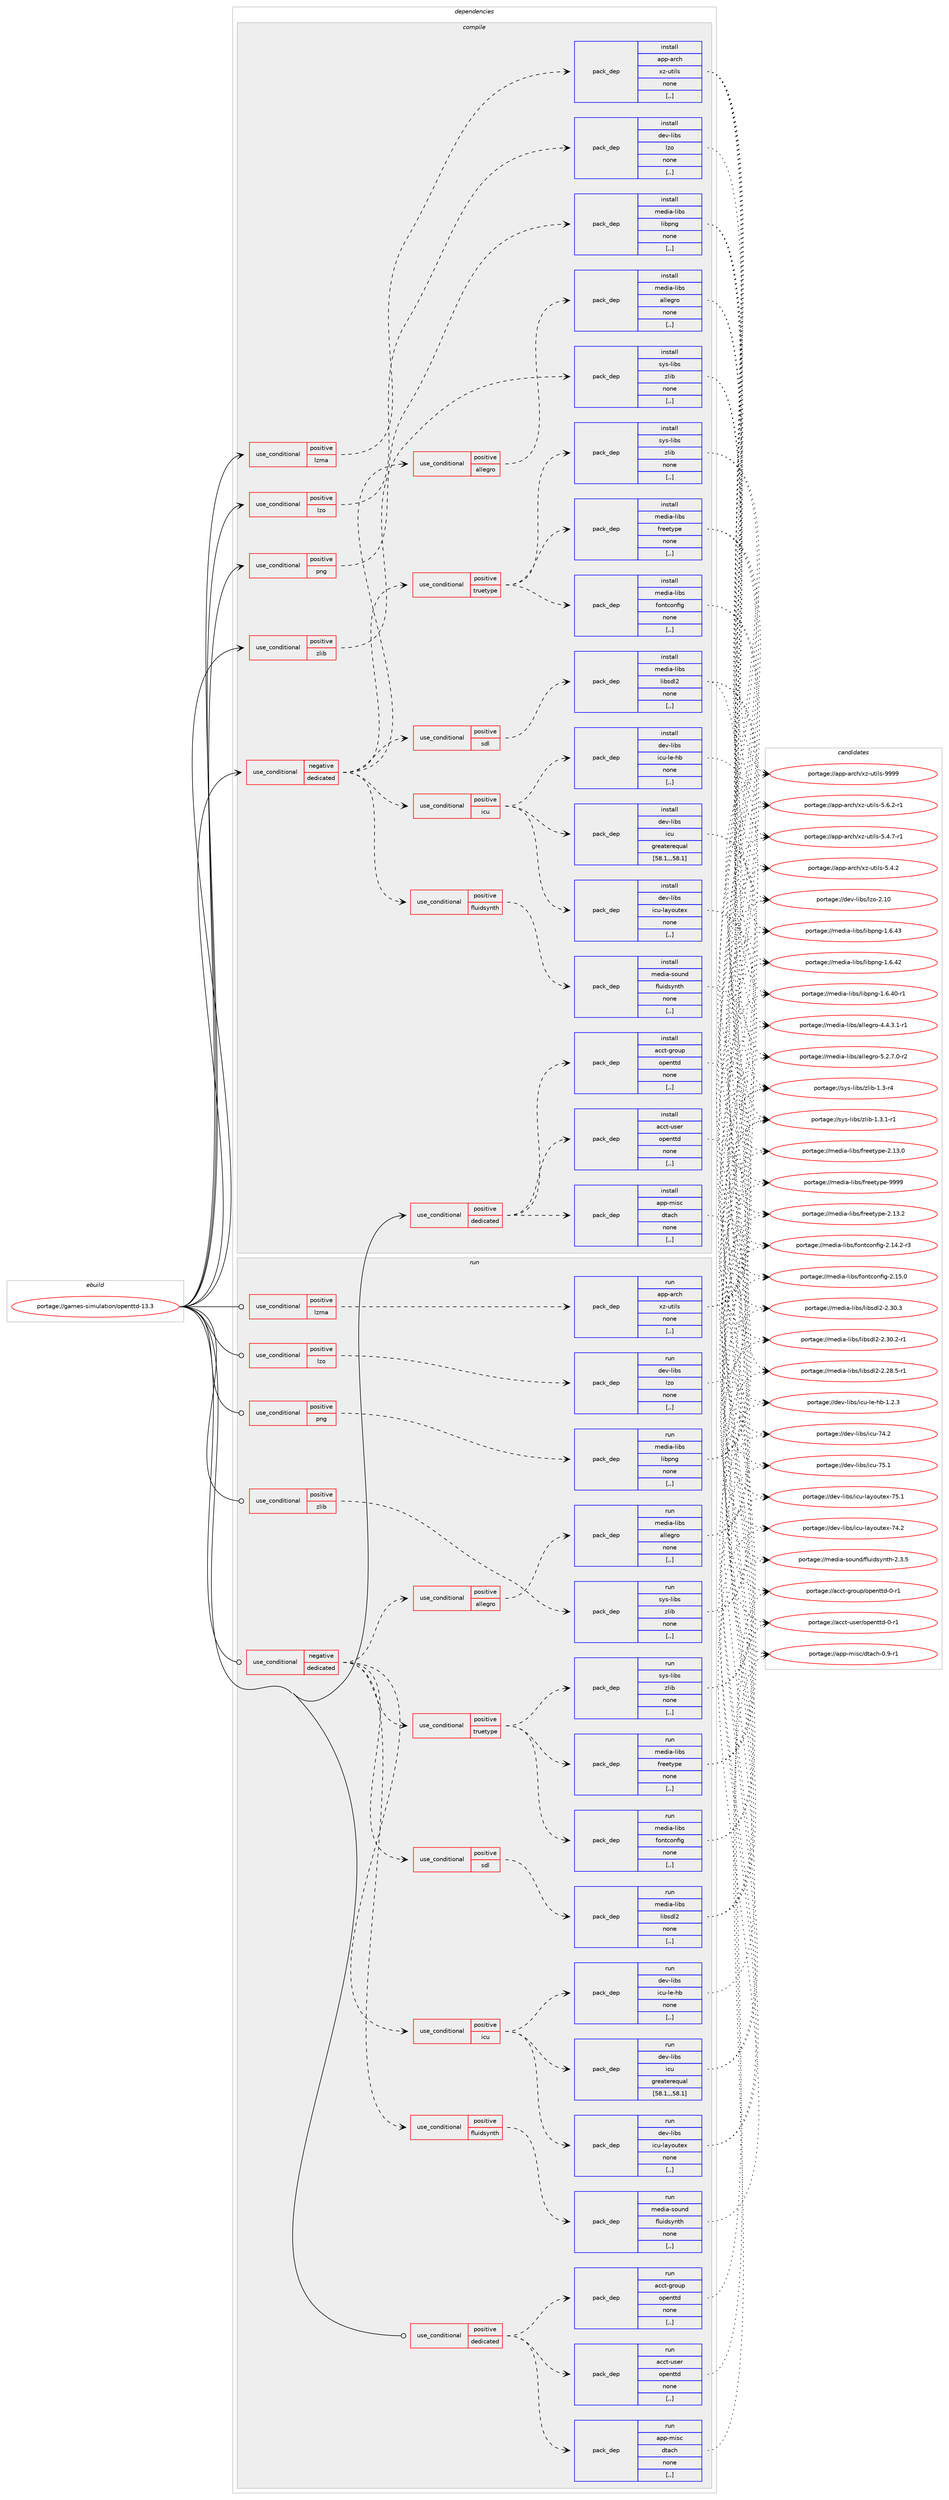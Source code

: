 digraph prolog {

# *************
# Graph options
# *************

newrank=true;
concentrate=true;
compound=true;
graph [rankdir=LR,fontname=Helvetica,fontsize=10,ranksep=1.5];#, ranksep=2.5, nodesep=0.2];
edge  [arrowhead=vee];
node  [fontname=Helvetica,fontsize=10];

# **********
# The ebuild
# **********

subgraph cluster_leftcol {
color=gray;
rank=same;
label=<<i>ebuild</i>>;
id [label="portage://games-simulation/openttd-13.3", color=red, width=4, href="../games-simulation/openttd-13.3.svg"];
}

# ****************
# The dependencies
# ****************

subgraph cluster_midcol {
color=gray;
label=<<i>dependencies</i>>;
subgraph cluster_compile {
fillcolor="#eeeeee";
style=filled;
label=<<i>compile</i>>;
subgraph cond64321 {
dependency232733 [label=<<TABLE BORDER="0" CELLBORDER="1" CELLSPACING="0" CELLPADDING="4"><TR><TD ROWSPAN="3" CELLPADDING="10">use_conditional</TD></TR><TR><TD>negative</TD></TR><TR><TD>dedicated</TD></TR></TABLE>>, shape=none, color=red];
subgraph cond64322 {
dependency232734 [label=<<TABLE BORDER="0" CELLBORDER="1" CELLSPACING="0" CELLPADDING="4"><TR><TD ROWSPAN="3" CELLPADDING="10">use_conditional</TD></TR><TR><TD>positive</TD></TR><TR><TD>allegro</TD></TR></TABLE>>, shape=none, color=red];
subgraph pack166884 {
dependency232735 [label=<<TABLE BORDER="0" CELLBORDER="1" CELLSPACING="0" CELLPADDING="4" WIDTH="220"><TR><TD ROWSPAN="6" CELLPADDING="30">pack_dep</TD></TR><TR><TD WIDTH="110">install</TD></TR><TR><TD>media-libs</TD></TR><TR><TD>allegro</TD></TR><TR><TD>none</TD></TR><TR><TD>[,,]</TD></TR></TABLE>>, shape=none, color=blue];
}
dependency232734:e -> dependency232735:w [weight=20,style="dashed",arrowhead="vee"];
}
dependency232733:e -> dependency232734:w [weight=20,style="dashed",arrowhead="vee"];
subgraph cond64323 {
dependency232736 [label=<<TABLE BORDER="0" CELLBORDER="1" CELLSPACING="0" CELLPADDING="4"><TR><TD ROWSPAN="3" CELLPADDING="10">use_conditional</TD></TR><TR><TD>positive</TD></TR><TR><TD>fluidsynth</TD></TR></TABLE>>, shape=none, color=red];
subgraph pack166885 {
dependency232737 [label=<<TABLE BORDER="0" CELLBORDER="1" CELLSPACING="0" CELLPADDING="4" WIDTH="220"><TR><TD ROWSPAN="6" CELLPADDING="30">pack_dep</TD></TR><TR><TD WIDTH="110">install</TD></TR><TR><TD>media-sound</TD></TR><TR><TD>fluidsynth</TD></TR><TR><TD>none</TD></TR><TR><TD>[,,]</TD></TR></TABLE>>, shape=none, color=blue];
}
dependency232736:e -> dependency232737:w [weight=20,style="dashed",arrowhead="vee"];
}
dependency232733:e -> dependency232736:w [weight=20,style="dashed",arrowhead="vee"];
subgraph cond64324 {
dependency232738 [label=<<TABLE BORDER="0" CELLBORDER="1" CELLSPACING="0" CELLPADDING="4"><TR><TD ROWSPAN="3" CELLPADDING="10">use_conditional</TD></TR><TR><TD>positive</TD></TR><TR><TD>icu</TD></TR></TABLE>>, shape=none, color=red];
subgraph pack166886 {
dependency232739 [label=<<TABLE BORDER="0" CELLBORDER="1" CELLSPACING="0" CELLPADDING="4" WIDTH="220"><TR><TD ROWSPAN="6" CELLPADDING="30">pack_dep</TD></TR><TR><TD WIDTH="110">install</TD></TR><TR><TD>dev-libs</TD></TR><TR><TD>icu-layoutex</TD></TR><TR><TD>none</TD></TR><TR><TD>[,,]</TD></TR></TABLE>>, shape=none, color=blue];
}
dependency232738:e -> dependency232739:w [weight=20,style="dashed",arrowhead="vee"];
subgraph pack166887 {
dependency232740 [label=<<TABLE BORDER="0" CELLBORDER="1" CELLSPACING="0" CELLPADDING="4" WIDTH="220"><TR><TD ROWSPAN="6" CELLPADDING="30">pack_dep</TD></TR><TR><TD WIDTH="110">install</TD></TR><TR><TD>dev-libs</TD></TR><TR><TD>icu-le-hb</TD></TR><TR><TD>none</TD></TR><TR><TD>[,,]</TD></TR></TABLE>>, shape=none, color=blue];
}
dependency232738:e -> dependency232740:w [weight=20,style="dashed",arrowhead="vee"];
subgraph pack166888 {
dependency232741 [label=<<TABLE BORDER="0" CELLBORDER="1" CELLSPACING="0" CELLPADDING="4" WIDTH="220"><TR><TD ROWSPAN="6" CELLPADDING="30">pack_dep</TD></TR><TR><TD WIDTH="110">install</TD></TR><TR><TD>dev-libs</TD></TR><TR><TD>icu</TD></TR><TR><TD>greaterequal</TD></TR><TR><TD>[58.1,,,58.1]</TD></TR></TABLE>>, shape=none, color=blue];
}
dependency232738:e -> dependency232741:w [weight=20,style="dashed",arrowhead="vee"];
}
dependency232733:e -> dependency232738:w [weight=20,style="dashed",arrowhead="vee"];
subgraph cond64325 {
dependency232742 [label=<<TABLE BORDER="0" CELLBORDER="1" CELLSPACING="0" CELLPADDING="4"><TR><TD ROWSPAN="3" CELLPADDING="10">use_conditional</TD></TR><TR><TD>positive</TD></TR><TR><TD>sdl</TD></TR></TABLE>>, shape=none, color=red];
subgraph pack166889 {
dependency232743 [label=<<TABLE BORDER="0" CELLBORDER="1" CELLSPACING="0" CELLPADDING="4" WIDTH="220"><TR><TD ROWSPAN="6" CELLPADDING="30">pack_dep</TD></TR><TR><TD WIDTH="110">install</TD></TR><TR><TD>media-libs</TD></TR><TR><TD>libsdl2</TD></TR><TR><TD>none</TD></TR><TR><TD>[,,]</TD></TR></TABLE>>, shape=none, color=blue];
}
dependency232742:e -> dependency232743:w [weight=20,style="dashed",arrowhead="vee"];
}
dependency232733:e -> dependency232742:w [weight=20,style="dashed",arrowhead="vee"];
subgraph cond64326 {
dependency232744 [label=<<TABLE BORDER="0" CELLBORDER="1" CELLSPACING="0" CELLPADDING="4"><TR><TD ROWSPAN="3" CELLPADDING="10">use_conditional</TD></TR><TR><TD>positive</TD></TR><TR><TD>truetype</TD></TR></TABLE>>, shape=none, color=red];
subgraph pack166890 {
dependency232745 [label=<<TABLE BORDER="0" CELLBORDER="1" CELLSPACING="0" CELLPADDING="4" WIDTH="220"><TR><TD ROWSPAN="6" CELLPADDING="30">pack_dep</TD></TR><TR><TD WIDTH="110">install</TD></TR><TR><TD>media-libs</TD></TR><TR><TD>fontconfig</TD></TR><TR><TD>none</TD></TR><TR><TD>[,,]</TD></TR></TABLE>>, shape=none, color=blue];
}
dependency232744:e -> dependency232745:w [weight=20,style="dashed",arrowhead="vee"];
subgraph pack166891 {
dependency232746 [label=<<TABLE BORDER="0" CELLBORDER="1" CELLSPACING="0" CELLPADDING="4" WIDTH="220"><TR><TD ROWSPAN="6" CELLPADDING="30">pack_dep</TD></TR><TR><TD WIDTH="110">install</TD></TR><TR><TD>media-libs</TD></TR><TR><TD>freetype</TD></TR><TR><TD>none</TD></TR><TR><TD>[,,]</TD></TR></TABLE>>, shape=none, color=blue];
}
dependency232744:e -> dependency232746:w [weight=20,style="dashed",arrowhead="vee"];
subgraph pack166892 {
dependency232747 [label=<<TABLE BORDER="0" CELLBORDER="1" CELLSPACING="0" CELLPADDING="4" WIDTH="220"><TR><TD ROWSPAN="6" CELLPADDING="30">pack_dep</TD></TR><TR><TD WIDTH="110">install</TD></TR><TR><TD>sys-libs</TD></TR><TR><TD>zlib</TD></TR><TR><TD>none</TD></TR><TR><TD>[,,]</TD></TR></TABLE>>, shape=none, color=blue];
}
dependency232744:e -> dependency232747:w [weight=20,style="dashed",arrowhead="vee"];
}
dependency232733:e -> dependency232744:w [weight=20,style="dashed",arrowhead="vee"];
}
id:e -> dependency232733:w [weight=20,style="solid",arrowhead="vee"];
subgraph cond64327 {
dependency232748 [label=<<TABLE BORDER="0" CELLBORDER="1" CELLSPACING="0" CELLPADDING="4"><TR><TD ROWSPAN="3" CELLPADDING="10">use_conditional</TD></TR><TR><TD>positive</TD></TR><TR><TD>dedicated</TD></TR></TABLE>>, shape=none, color=red];
subgraph pack166893 {
dependency232749 [label=<<TABLE BORDER="0" CELLBORDER="1" CELLSPACING="0" CELLPADDING="4" WIDTH="220"><TR><TD ROWSPAN="6" CELLPADDING="30">pack_dep</TD></TR><TR><TD WIDTH="110">install</TD></TR><TR><TD>acct-group</TD></TR><TR><TD>openttd</TD></TR><TR><TD>none</TD></TR><TR><TD>[,,]</TD></TR></TABLE>>, shape=none, color=blue];
}
dependency232748:e -> dependency232749:w [weight=20,style="dashed",arrowhead="vee"];
subgraph pack166894 {
dependency232750 [label=<<TABLE BORDER="0" CELLBORDER="1" CELLSPACING="0" CELLPADDING="4" WIDTH="220"><TR><TD ROWSPAN="6" CELLPADDING="30">pack_dep</TD></TR><TR><TD WIDTH="110">install</TD></TR><TR><TD>acct-user</TD></TR><TR><TD>openttd</TD></TR><TR><TD>none</TD></TR><TR><TD>[,,]</TD></TR></TABLE>>, shape=none, color=blue];
}
dependency232748:e -> dependency232750:w [weight=20,style="dashed",arrowhead="vee"];
subgraph pack166895 {
dependency232751 [label=<<TABLE BORDER="0" CELLBORDER="1" CELLSPACING="0" CELLPADDING="4" WIDTH="220"><TR><TD ROWSPAN="6" CELLPADDING="30">pack_dep</TD></TR><TR><TD WIDTH="110">install</TD></TR><TR><TD>app-misc</TD></TR><TR><TD>dtach</TD></TR><TR><TD>none</TD></TR><TR><TD>[,,]</TD></TR></TABLE>>, shape=none, color=blue];
}
dependency232748:e -> dependency232751:w [weight=20,style="dashed",arrowhead="vee"];
}
id:e -> dependency232748:w [weight=20,style="solid",arrowhead="vee"];
subgraph cond64328 {
dependency232752 [label=<<TABLE BORDER="0" CELLBORDER="1" CELLSPACING="0" CELLPADDING="4"><TR><TD ROWSPAN="3" CELLPADDING="10">use_conditional</TD></TR><TR><TD>positive</TD></TR><TR><TD>lzma</TD></TR></TABLE>>, shape=none, color=red];
subgraph pack166896 {
dependency232753 [label=<<TABLE BORDER="0" CELLBORDER="1" CELLSPACING="0" CELLPADDING="4" WIDTH="220"><TR><TD ROWSPAN="6" CELLPADDING="30">pack_dep</TD></TR><TR><TD WIDTH="110">install</TD></TR><TR><TD>app-arch</TD></TR><TR><TD>xz-utils</TD></TR><TR><TD>none</TD></TR><TR><TD>[,,]</TD></TR></TABLE>>, shape=none, color=blue];
}
dependency232752:e -> dependency232753:w [weight=20,style="dashed",arrowhead="vee"];
}
id:e -> dependency232752:w [weight=20,style="solid",arrowhead="vee"];
subgraph cond64329 {
dependency232754 [label=<<TABLE BORDER="0" CELLBORDER="1" CELLSPACING="0" CELLPADDING="4"><TR><TD ROWSPAN="3" CELLPADDING="10">use_conditional</TD></TR><TR><TD>positive</TD></TR><TR><TD>lzo</TD></TR></TABLE>>, shape=none, color=red];
subgraph pack166897 {
dependency232755 [label=<<TABLE BORDER="0" CELLBORDER="1" CELLSPACING="0" CELLPADDING="4" WIDTH="220"><TR><TD ROWSPAN="6" CELLPADDING="30">pack_dep</TD></TR><TR><TD WIDTH="110">install</TD></TR><TR><TD>dev-libs</TD></TR><TR><TD>lzo</TD></TR><TR><TD>none</TD></TR><TR><TD>[,,]</TD></TR></TABLE>>, shape=none, color=blue];
}
dependency232754:e -> dependency232755:w [weight=20,style="dashed",arrowhead="vee"];
}
id:e -> dependency232754:w [weight=20,style="solid",arrowhead="vee"];
subgraph cond64330 {
dependency232756 [label=<<TABLE BORDER="0" CELLBORDER="1" CELLSPACING="0" CELLPADDING="4"><TR><TD ROWSPAN="3" CELLPADDING="10">use_conditional</TD></TR><TR><TD>positive</TD></TR><TR><TD>png</TD></TR></TABLE>>, shape=none, color=red];
subgraph pack166898 {
dependency232757 [label=<<TABLE BORDER="0" CELLBORDER="1" CELLSPACING="0" CELLPADDING="4" WIDTH="220"><TR><TD ROWSPAN="6" CELLPADDING="30">pack_dep</TD></TR><TR><TD WIDTH="110">install</TD></TR><TR><TD>media-libs</TD></TR><TR><TD>libpng</TD></TR><TR><TD>none</TD></TR><TR><TD>[,,]</TD></TR></TABLE>>, shape=none, color=blue];
}
dependency232756:e -> dependency232757:w [weight=20,style="dashed",arrowhead="vee"];
}
id:e -> dependency232756:w [weight=20,style="solid",arrowhead="vee"];
subgraph cond64331 {
dependency232758 [label=<<TABLE BORDER="0" CELLBORDER="1" CELLSPACING="0" CELLPADDING="4"><TR><TD ROWSPAN="3" CELLPADDING="10">use_conditional</TD></TR><TR><TD>positive</TD></TR><TR><TD>zlib</TD></TR></TABLE>>, shape=none, color=red];
subgraph pack166899 {
dependency232759 [label=<<TABLE BORDER="0" CELLBORDER="1" CELLSPACING="0" CELLPADDING="4" WIDTH="220"><TR><TD ROWSPAN="6" CELLPADDING="30">pack_dep</TD></TR><TR><TD WIDTH="110">install</TD></TR><TR><TD>sys-libs</TD></TR><TR><TD>zlib</TD></TR><TR><TD>none</TD></TR><TR><TD>[,,]</TD></TR></TABLE>>, shape=none, color=blue];
}
dependency232758:e -> dependency232759:w [weight=20,style="dashed",arrowhead="vee"];
}
id:e -> dependency232758:w [weight=20,style="solid",arrowhead="vee"];
}
subgraph cluster_compileandrun {
fillcolor="#eeeeee";
style=filled;
label=<<i>compile and run</i>>;
}
subgraph cluster_run {
fillcolor="#eeeeee";
style=filled;
label=<<i>run</i>>;
subgraph cond64332 {
dependency232760 [label=<<TABLE BORDER="0" CELLBORDER="1" CELLSPACING="0" CELLPADDING="4"><TR><TD ROWSPAN="3" CELLPADDING="10">use_conditional</TD></TR><TR><TD>negative</TD></TR><TR><TD>dedicated</TD></TR></TABLE>>, shape=none, color=red];
subgraph cond64333 {
dependency232761 [label=<<TABLE BORDER="0" CELLBORDER="1" CELLSPACING="0" CELLPADDING="4"><TR><TD ROWSPAN="3" CELLPADDING="10">use_conditional</TD></TR><TR><TD>positive</TD></TR><TR><TD>allegro</TD></TR></TABLE>>, shape=none, color=red];
subgraph pack166900 {
dependency232762 [label=<<TABLE BORDER="0" CELLBORDER="1" CELLSPACING="0" CELLPADDING="4" WIDTH="220"><TR><TD ROWSPAN="6" CELLPADDING="30">pack_dep</TD></TR><TR><TD WIDTH="110">run</TD></TR><TR><TD>media-libs</TD></TR><TR><TD>allegro</TD></TR><TR><TD>none</TD></TR><TR><TD>[,,]</TD></TR></TABLE>>, shape=none, color=blue];
}
dependency232761:e -> dependency232762:w [weight=20,style="dashed",arrowhead="vee"];
}
dependency232760:e -> dependency232761:w [weight=20,style="dashed",arrowhead="vee"];
subgraph cond64334 {
dependency232763 [label=<<TABLE BORDER="0" CELLBORDER="1" CELLSPACING="0" CELLPADDING="4"><TR><TD ROWSPAN="3" CELLPADDING="10">use_conditional</TD></TR><TR><TD>positive</TD></TR><TR><TD>fluidsynth</TD></TR></TABLE>>, shape=none, color=red];
subgraph pack166901 {
dependency232764 [label=<<TABLE BORDER="0" CELLBORDER="1" CELLSPACING="0" CELLPADDING="4" WIDTH="220"><TR><TD ROWSPAN="6" CELLPADDING="30">pack_dep</TD></TR><TR><TD WIDTH="110">run</TD></TR><TR><TD>media-sound</TD></TR><TR><TD>fluidsynth</TD></TR><TR><TD>none</TD></TR><TR><TD>[,,]</TD></TR></TABLE>>, shape=none, color=blue];
}
dependency232763:e -> dependency232764:w [weight=20,style="dashed",arrowhead="vee"];
}
dependency232760:e -> dependency232763:w [weight=20,style="dashed",arrowhead="vee"];
subgraph cond64335 {
dependency232765 [label=<<TABLE BORDER="0" CELLBORDER="1" CELLSPACING="0" CELLPADDING="4"><TR><TD ROWSPAN="3" CELLPADDING="10">use_conditional</TD></TR><TR><TD>positive</TD></TR><TR><TD>icu</TD></TR></TABLE>>, shape=none, color=red];
subgraph pack166902 {
dependency232766 [label=<<TABLE BORDER="0" CELLBORDER="1" CELLSPACING="0" CELLPADDING="4" WIDTH="220"><TR><TD ROWSPAN="6" CELLPADDING="30">pack_dep</TD></TR><TR><TD WIDTH="110">run</TD></TR><TR><TD>dev-libs</TD></TR><TR><TD>icu-layoutex</TD></TR><TR><TD>none</TD></TR><TR><TD>[,,]</TD></TR></TABLE>>, shape=none, color=blue];
}
dependency232765:e -> dependency232766:w [weight=20,style="dashed",arrowhead="vee"];
subgraph pack166903 {
dependency232767 [label=<<TABLE BORDER="0" CELLBORDER="1" CELLSPACING="0" CELLPADDING="4" WIDTH="220"><TR><TD ROWSPAN="6" CELLPADDING="30">pack_dep</TD></TR><TR><TD WIDTH="110">run</TD></TR><TR><TD>dev-libs</TD></TR><TR><TD>icu-le-hb</TD></TR><TR><TD>none</TD></TR><TR><TD>[,,]</TD></TR></TABLE>>, shape=none, color=blue];
}
dependency232765:e -> dependency232767:w [weight=20,style="dashed",arrowhead="vee"];
subgraph pack166904 {
dependency232768 [label=<<TABLE BORDER="0" CELLBORDER="1" CELLSPACING="0" CELLPADDING="4" WIDTH="220"><TR><TD ROWSPAN="6" CELLPADDING="30">pack_dep</TD></TR><TR><TD WIDTH="110">run</TD></TR><TR><TD>dev-libs</TD></TR><TR><TD>icu</TD></TR><TR><TD>greaterequal</TD></TR><TR><TD>[58.1,,,58.1]</TD></TR></TABLE>>, shape=none, color=blue];
}
dependency232765:e -> dependency232768:w [weight=20,style="dashed",arrowhead="vee"];
}
dependency232760:e -> dependency232765:w [weight=20,style="dashed",arrowhead="vee"];
subgraph cond64336 {
dependency232769 [label=<<TABLE BORDER="0" CELLBORDER="1" CELLSPACING="0" CELLPADDING="4"><TR><TD ROWSPAN="3" CELLPADDING="10">use_conditional</TD></TR><TR><TD>positive</TD></TR><TR><TD>sdl</TD></TR></TABLE>>, shape=none, color=red];
subgraph pack166905 {
dependency232770 [label=<<TABLE BORDER="0" CELLBORDER="1" CELLSPACING="0" CELLPADDING="4" WIDTH="220"><TR><TD ROWSPAN="6" CELLPADDING="30">pack_dep</TD></TR><TR><TD WIDTH="110">run</TD></TR><TR><TD>media-libs</TD></TR><TR><TD>libsdl2</TD></TR><TR><TD>none</TD></TR><TR><TD>[,,]</TD></TR></TABLE>>, shape=none, color=blue];
}
dependency232769:e -> dependency232770:w [weight=20,style="dashed",arrowhead="vee"];
}
dependency232760:e -> dependency232769:w [weight=20,style="dashed",arrowhead="vee"];
subgraph cond64337 {
dependency232771 [label=<<TABLE BORDER="0" CELLBORDER="1" CELLSPACING="0" CELLPADDING="4"><TR><TD ROWSPAN="3" CELLPADDING="10">use_conditional</TD></TR><TR><TD>positive</TD></TR><TR><TD>truetype</TD></TR></TABLE>>, shape=none, color=red];
subgraph pack166906 {
dependency232772 [label=<<TABLE BORDER="0" CELLBORDER="1" CELLSPACING="0" CELLPADDING="4" WIDTH="220"><TR><TD ROWSPAN="6" CELLPADDING="30">pack_dep</TD></TR><TR><TD WIDTH="110">run</TD></TR><TR><TD>media-libs</TD></TR><TR><TD>fontconfig</TD></TR><TR><TD>none</TD></TR><TR><TD>[,,]</TD></TR></TABLE>>, shape=none, color=blue];
}
dependency232771:e -> dependency232772:w [weight=20,style="dashed",arrowhead="vee"];
subgraph pack166907 {
dependency232773 [label=<<TABLE BORDER="0" CELLBORDER="1" CELLSPACING="0" CELLPADDING="4" WIDTH="220"><TR><TD ROWSPAN="6" CELLPADDING="30">pack_dep</TD></TR><TR><TD WIDTH="110">run</TD></TR><TR><TD>media-libs</TD></TR><TR><TD>freetype</TD></TR><TR><TD>none</TD></TR><TR><TD>[,,]</TD></TR></TABLE>>, shape=none, color=blue];
}
dependency232771:e -> dependency232773:w [weight=20,style="dashed",arrowhead="vee"];
subgraph pack166908 {
dependency232774 [label=<<TABLE BORDER="0" CELLBORDER="1" CELLSPACING="0" CELLPADDING="4" WIDTH="220"><TR><TD ROWSPAN="6" CELLPADDING="30">pack_dep</TD></TR><TR><TD WIDTH="110">run</TD></TR><TR><TD>sys-libs</TD></TR><TR><TD>zlib</TD></TR><TR><TD>none</TD></TR><TR><TD>[,,]</TD></TR></TABLE>>, shape=none, color=blue];
}
dependency232771:e -> dependency232774:w [weight=20,style="dashed",arrowhead="vee"];
}
dependency232760:e -> dependency232771:w [weight=20,style="dashed",arrowhead="vee"];
}
id:e -> dependency232760:w [weight=20,style="solid",arrowhead="odot"];
subgraph cond64338 {
dependency232775 [label=<<TABLE BORDER="0" CELLBORDER="1" CELLSPACING="0" CELLPADDING="4"><TR><TD ROWSPAN="3" CELLPADDING="10">use_conditional</TD></TR><TR><TD>positive</TD></TR><TR><TD>dedicated</TD></TR></TABLE>>, shape=none, color=red];
subgraph pack166909 {
dependency232776 [label=<<TABLE BORDER="0" CELLBORDER="1" CELLSPACING="0" CELLPADDING="4" WIDTH="220"><TR><TD ROWSPAN="6" CELLPADDING="30">pack_dep</TD></TR><TR><TD WIDTH="110">run</TD></TR><TR><TD>acct-group</TD></TR><TR><TD>openttd</TD></TR><TR><TD>none</TD></TR><TR><TD>[,,]</TD></TR></TABLE>>, shape=none, color=blue];
}
dependency232775:e -> dependency232776:w [weight=20,style="dashed",arrowhead="vee"];
subgraph pack166910 {
dependency232777 [label=<<TABLE BORDER="0" CELLBORDER="1" CELLSPACING="0" CELLPADDING="4" WIDTH="220"><TR><TD ROWSPAN="6" CELLPADDING="30">pack_dep</TD></TR><TR><TD WIDTH="110">run</TD></TR><TR><TD>acct-user</TD></TR><TR><TD>openttd</TD></TR><TR><TD>none</TD></TR><TR><TD>[,,]</TD></TR></TABLE>>, shape=none, color=blue];
}
dependency232775:e -> dependency232777:w [weight=20,style="dashed",arrowhead="vee"];
subgraph pack166911 {
dependency232778 [label=<<TABLE BORDER="0" CELLBORDER="1" CELLSPACING="0" CELLPADDING="4" WIDTH="220"><TR><TD ROWSPAN="6" CELLPADDING="30">pack_dep</TD></TR><TR><TD WIDTH="110">run</TD></TR><TR><TD>app-misc</TD></TR><TR><TD>dtach</TD></TR><TR><TD>none</TD></TR><TR><TD>[,,]</TD></TR></TABLE>>, shape=none, color=blue];
}
dependency232775:e -> dependency232778:w [weight=20,style="dashed",arrowhead="vee"];
}
id:e -> dependency232775:w [weight=20,style="solid",arrowhead="odot"];
subgraph cond64339 {
dependency232779 [label=<<TABLE BORDER="0" CELLBORDER="1" CELLSPACING="0" CELLPADDING="4"><TR><TD ROWSPAN="3" CELLPADDING="10">use_conditional</TD></TR><TR><TD>positive</TD></TR><TR><TD>lzma</TD></TR></TABLE>>, shape=none, color=red];
subgraph pack166912 {
dependency232780 [label=<<TABLE BORDER="0" CELLBORDER="1" CELLSPACING="0" CELLPADDING="4" WIDTH="220"><TR><TD ROWSPAN="6" CELLPADDING="30">pack_dep</TD></TR><TR><TD WIDTH="110">run</TD></TR><TR><TD>app-arch</TD></TR><TR><TD>xz-utils</TD></TR><TR><TD>none</TD></TR><TR><TD>[,,]</TD></TR></TABLE>>, shape=none, color=blue];
}
dependency232779:e -> dependency232780:w [weight=20,style="dashed",arrowhead="vee"];
}
id:e -> dependency232779:w [weight=20,style="solid",arrowhead="odot"];
subgraph cond64340 {
dependency232781 [label=<<TABLE BORDER="0" CELLBORDER="1" CELLSPACING="0" CELLPADDING="4"><TR><TD ROWSPAN="3" CELLPADDING="10">use_conditional</TD></TR><TR><TD>positive</TD></TR><TR><TD>lzo</TD></TR></TABLE>>, shape=none, color=red];
subgraph pack166913 {
dependency232782 [label=<<TABLE BORDER="0" CELLBORDER="1" CELLSPACING="0" CELLPADDING="4" WIDTH="220"><TR><TD ROWSPAN="6" CELLPADDING="30">pack_dep</TD></TR><TR><TD WIDTH="110">run</TD></TR><TR><TD>dev-libs</TD></TR><TR><TD>lzo</TD></TR><TR><TD>none</TD></TR><TR><TD>[,,]</TD></TR></TABLE>>, shape=none, color=blue];
}
dependency232781:e -> dependency232782:w [weight=20,style="dashed",arrowhead="vee"];
}
id:e -> dependency232781:w [weight=20,style="solid",arrowhead="odot"];
subgraph cond64341 {
dependency232783 [label=<<TABLE BORDER="0" CELLBORDER="1" CELLSPACING="0" CELLPADDING="4"><TR><TD ROWSPAN="3" CELLPADDING="10">use_conditional</TD></TR><TR><TD>positive</TD></TR><TR><TD>png</TD></TR></TABLE>>, shape=none, color=red];
subgraph pack166914 {
dependency232784 [label=<<TABLE BORDER="0" CELLBORDER="1" CELLSPACING="0" CELLPADDING="4" WIDTH="220"><TR><TD ROWSPAN="6" CELLPADDING="30">pack_dep</TD></TR><TR><TD WIDTH="110">run</TD></TR><TR><TD>media-libs</TD></TR><TR><TD>libpng</TD></TR><TR><TD>none</TD></TR><TR><TD>[,,]</TD></TR></TABLE>>, shape=none, color=blue];
}
dependency232783:e -> dependency232784:w [weight=20,style="dashed",arrowhead="vee"];
}
id:e -> dependency232783:w [weight=20,style="solid",arrowhead="odot"];
subgraph cond64342 {
dependency232785 [label=<<TABLE BORDER="0" CELLBORDER="1" CELLSPACING="0" CELLPADDING="4"><TR><TD ROWSPAN="3" CELLPADDING="10">use_conditional</TD></TR><TR><TD>positive</TD></TR><TR><TD>zlib</TD></TR></TABLE>>, shape=none, color=red];
subgraph pack166915 {
dependency232786 [label=<<TABLE BORDER="0" CELLBORDER="1" CELLSPACING="0" CELLPADDING="4" WIDTH="220"><TR><TD ROWSPAN="6" CELLPADDING="30">pack_dep</TD></TR><TR><TD WIDTH="110">run</TD></TR><TR><TD>sys-libs</TD></TR><TR><TD>zlib</TD></TR><TR><TD>none</TD></TR><TR><TD>[,,]</TD></TR></TABLE>>, shape=none, color=blue];
}
dependency232785:e -> dependency232786:w [weight=20,style="dashed",arrowhead="vee"];
}
id:e -> dependency232785:w [weight=20,style="solid",arrowhead="odot"];
}
}

# **************
# The candidates
# **************

subgraph cluster_choices {
rank=same;
color=gray;
label=<<i>candidates</i>>;

subgraph choice166884 {
color=black;
nodesep=1;
choice109101100105974510810598115479710810810110311411145534650465546484511450 [label="portage://media-libs/allegro-5.2.7.0-r2", color=red, width=4,href="../media-libs/allegro-5.2.7.0-r2.svg"];
choice109101100105974510810598115479710810810110311411145524652465146494511449 [label="portage://media-libs/allegro-4.4.3.1-r1", color=red, width=4,href="../media-libs/allegro-4.4.3.1-r1.svg"];
dependency232735:e -> choice109101100105974510810598115479710810810110311411145534650465546484511450:w [style=dotted,weight="100"];
dependency232735:e -> choice109101100105974510810598115479710810810110311411145524652465146494511449:w [style=dotted,weight="100"];
}
subgraph choice166885 {
color=black;
nodesep=1;
choice109101100105974511511111711010047102108117105100115121110116104455046514653 [label="portage://media-sound/fluidsynth-2.3.5", color=red, width=4,href="../media-sound/fluidsynth-2.3.5.svg"];
dependency232737:e -> choice109101100105974511511111711010047102108117105100115121110116104455046514653:w [style=dotted,weight="100"];
}
subgraph choice166886 {
color=black;
nodesep=1;
choice1001011184510810598115471059911745108971211111171161011204555534649 [label="portage://dev-libs/icu-layoutex-75.1", color=red, width=4,href="../dev-libs/icu-layoutex-75.1.svg"];
choice1001011184510810598115471059911745108971211111171161011204555524650 [label="portage://dev-libs/icu-layoutex-74.2", color=red, width=4,href="../dev-libs/icu-layoutex-74.2.svg"];
dependency232739:e -> choice1001011184510810598115471059911745108971211111171161011204555534649:w [style=dotted,weight="100"];
dependency232739:e -> choice1001011184510810598115471059911745108971211111171161011204555524650:w [style=dotted,weight="100"];
}
subgraph choice166887 {
color=black;
nodesep=1;
choice10010111845108105981154710599117451081014510498454946504651 [label="portage://dev-libs/icu-le-hb-1.2.3", color=red, width=4,href="../dev-libs/icu-le-hb-1.2.3.svg"];
dependency232740:e -> choice10010111845108105981154710599117451081014510498454946504651:w [style=dotted,weight="100"];
}
subgraph choice166888 {
color=black;
nodesep=1;
choice100101118451081059811547105991174555534649 [label="portage://dev-libs/icu-75.1", color=red, width=4,href="../dev-libs/icu-75.1.svg"];
choice100101118451081059811547105991174555524650 [label="portage://dev-libs/icu-74.2", color=red, width=4,href="../dev-libs/icu-74.2.svg"];
dependency232741:e -> choice100101118451081059811547105991174555534649:w [style=dotted,weight="100"];
dependency232741:e -> choice100101118451081059811547105991174555524650:w [style=dotted,weight="100"];
}
subgraph choice166889 {
color=black;
nodesep=1;
choice10910110010597451081059811547108105981151001085045504651484651 [label="portage://media-libs/libsdl2-2.30.3", color=red, width=4,href="../media-libs/libsdl2-2.30.3.svg"];
choice109101100105974510810598115471081059811510010850455046514846504511449 [label="portage://media-libs/libsdl2-2.30.2-r1", color=red, width=4,href="../media-libs/libsdl2-2.30.2-r1.svg"];
choice109101100105974510810598115471081059811510010850455046505646534511449 [label="portage://media-libs/libsdl2-2.28.5-r1", color=red, width=4,href="../media-libs/libsdl2-2.28.5-r1.svg"];
dependency232743:e -> choice10910110010597451081059811547108105981151001085045504651484651:w [style=dotted,weight="100"];
dependency232743:e -> choice109101100105974510810598115471081059811510010850455046514846504511449:w [style=dotted,weight="100"];
dependency232743:e -> choice109101100105974510810598115471081059811510010850455046505646534511449:w [style=dotted,weight="100"];
}
subgraph choice166890 {
color=black;
nodesep=1;
choice109101100105974510810598115471021111101169911111010210510345504649534648 [label="portage://media-libs/fontconfig-2.15.0", color=red, width=4,href="../media-libs/fontconfig-2.15.0.svg"];
choice1091011001059745108105981154710211111011699111110102105103455046495246504511451 [label="portage://media-libs/fontconfig-2.14.2-r3", color=red, width=4,href="../media-libs/fontconfig-2.14.2-r3.svg"];
dependency232745:e -> choice109101100105974510810598115471021111101169911111010210510345504649534648:w [style=dotted,weight="100"];
dependency232745:e -> choice1091011001059745108105981154710211111011699111110102105103455046495246504511451:w [style=dotted,weight="100"];
}
subgraph choice166891 {
color=black;
nodesep=1;
choice109101100105974510810598115471021141011011161211121014557575757 [label="portage://media-libs/freetype-9999", color=red, width=4,href="../media-libs/freetype-9999.svg"];
choice1091011001059745108105981154710211410110111612111210145504649514650 [label="portage://media-libs/freetype-2.13.2", color=red, width=4,href="../media-libs/freetype-2.13.2.svg"];
choice1091011001059745108105981154710211410110111612111210145504649514648 [label="portage://media-libs/freetype-2.13.0", color=red, width=4,href="../media-libs/freetype-2.13.0.svg"];
dependency232746:e -> choice109101100105974510810598115471021141011011161211121014557575757:w [style=dotted,weight="100"];
dependency232746:e -> choice1091011001059745108105981154710211410110111612111210145504649514650:w [style=dotted,weight="100"];
dependency232746:e -> choice1091011001059745108105981154710211410110111612111210145504649514648:w [style=dotted,weight="100"];
}
subgraph choice166892 {
color=black;
nodesep=1;
choice115121115451081059811547122108105984549465146494511449 [label="portage://sys-libs/zlib-1.3.1-r1", color=red, width=4,href="../sys-libs/zlib-1.3.1-r1.svg"];
choice11512111545108105981154712210810598454946514511452 [label="portage://sys-libs/zlib-1.3-r4", color=red, width=4,href="../sys-libs/zlib-1.3-r4.svg"];
dependency232747:e -> choice115121115451081059811547122108105984549465146494511449:w [style=dotted,weight="100"];
dependency232747:e -> choice11512111545108105981154712210810598454946514511452:w [style=dotted,weight="100"];
}
subgraph choice166893 {
color=black;
nodesep=1;
choice979999116451031141111171124711111210111011611610045484511449 [label="portage://acct-group/openttd-0-r1", color=red, width=4,href="../acct-group/openttd-0-r1.svg"];
dependency232749:e -> choice979999116451031141111171124711111210111011611610045484511449:w [style=dotted,weight="100"];
}
subgraph choice166894 {
color=black;
nodesep=1;
choice979999116451171151011144711111210111011611610045484511449 [label="portage://acct-user/openttd-0-r1", color=red, width=4,href="../acct-user/openttd-0-r1.svg"];
dependency232750:e -> choice979999116451171151011144711111210111011611610045484511449:w [style=dotted,weight="100"];
}
subgraph choice166895 {
color=black;
nodesep=1;
choice971121124510910511599471001169799104454846574511449 [label="portage://app-misc/dtach-0.9-r1", color=red, width=4,href="../app-misc/dtach-0.9-r1.svg"];
dependency232751:e -> choice971121124510910511599471001169799104454846574511449:w [style=dotted,weight="100"];
}
subgraph choice166896 {
color=black;
nodesep=1;
choice9711211245971149910447120122451171161051081154557575757 [label="portage://app-arch/xz-utils-9999", color=red, width=4,href="../app-arch/xz-utils-9999.svg"];
choice9711211245971149910447120122451171161051081154553465446504511449 [label="portage://app-arch/xz-utils-5.6.2-r1", color=red, width=4,href="../app-arch/xz-utils-5.6.2-r1.svg"];
choice9711211245971149910447120122451171161051081154553465246554511449 [label="portage://app-arch/xz-utils-5.4.7-r1", color=red, width=4,href="../app-arch/xz-utils-5.4.7-r1.svg"];
choice971121124597114991044712012245117116105108115455346524650 [label="portage://app-arch/xz-utils-5.4.2", color=red, width=4,href="../app-arch/xz-utils-5.4.2.svg"];
dependency232753:e -> choice9711211245971149910447120122451171161051081154557575757:w [style=dotted,weight="100"];
dependency232753:e -> choice9711211245971149910447120122451171161051081154553465446504511449:w [style=dotted,weight="100"];
dependency232753:e -> choice9711211245971149910447120122451171161051081154553465246554511449:w [style=dotted,weight="100"];
dependency232753:e -> choice971121124597114991044712012245117116105108115455346524650:w [style=dotted,weight="100"];
}
subgraph choice166897 {
color=black;
nodesep=1;
choice1001011184510810598115471081221114550464948 [label="portage://dev-libs/lzo-2.10", color=red, width=4,href="../dev-libs/lzo-2.10.svg"];
dependency232755:e -> choice1001011184510810598115471081221114550464948:w [style=dotted,weight="100"];
}
subgraph choice166898 {
color=black;
nodesep=1;
choice109101100105974510810598115471081059811211010345494654465251 [label="portage://media-libs/libpng-1.6.43", color=red, width=4,href="../media-libs/libpng-1.6.43.svg"];
choice109101100105974510810598115471081059811211010345494654465250 [label="portage://media-libs/libpng-1.6.42", color=red, width=4,href="../media-libs/libpng-1.6.42.svg"];
choice1091011001059745108105981154710810598112110103454946544652484511449 [label="portage://media-libs/libpng-1.6.40-r1", color=red, width=4,href="../media-libs/libpng-1.6.40-r1.svg"];
dependency232757:e -> choice109101100105974510810598115471081059811211010345494654465251:w [style=dotted,weight="100"];
dependency232757:e -> choice109101100105974510810598115471081059811211010345494654465250:w [style=dotted,weight="100"];
dependency232757:e -> choice1091011001059745108105981154710810598112110103454946544652484511449:w [style=dotted,weight="100"];
}
subgraph choice166899 {
color=black;
nodesep=1;
choice115121115451081059811547122108105984549465146494511449 [label="portage://sys-libs/zlib-1.3.1-r1", color=red, width=4,href="../sys-libs/zlib-1.3.1-r1.svg"];
choice11512111545108105981154712210810598454946514511452 [label="portage://sys-libs/zlib-1.3-r4", color=red, width=4,href="../sys-libs/zlib-1.3-r4.svg"];
dependency232759:e -> choice115121115451081059811547122108105984549465146494511449:w [style=dotted,weight="100"];
dependency232759:e -> choice11512111545108105981154712210810598454946514511452:w [style=dotted,weight="100"];
}
subgraph choice166900 {
color=black;
nodesep=1;
choice109101100105974510810598115479710810810110311411145534650465546484511450 [label="portage://media-libs/allegro-5.2.7.0-r2", color=red, width=4,href="../media-libs/allegro-5.2.7.0-r2.svg"];
choice109101100105974510810598115479710810810110311411145524652465146494511449 [label="portage://media-libs/allegro-4.4.3.1-r1", color=red, width=4,href="../media-libs/allegro-4.4.3.1-r1.svg"];
dependency232762:e -> choice109101100105974510810598115479710810810110311411145534650465546484511450:w [style=dotted,weight="100"];
dependency232762:e -> choice109101100105974510810598115479710810810110311411145524652465146494511449:w [style=dotted,weight="100"];
}
subgraph choice166901 {
color=black;
nodesep=1;
choice109101100105974511511111711010047102108117105100115121110116104455046514653 [label="portage://media-sound/fluidsynth-2.3.5", color=red, width=4,href="../media-sound/fluidsynth-2.3.5.svg"];
dependency232764:e -> choice109101100105974511511111711010047102108117105100115121110116104455046514653:w [style=dotted,weight="100"];
}
subgraph choice166902 {
color=black;
nodesep=1;
choice1001011184510810598115471059911745108971211111171161011204555534649 [label="portage://dev-libs/icu-layoutex-75.1", color=red, width=4,href="../dev-libs/icu-layoutex-75.1.svg"];
choice1001011184510810598115471059911745108971211111171161011204555524650 [label="portage://dev-libs/icu-layoutex-74.2", color=red, width=4,href="../dev-libs/icu-layoutex-74.2.svg"];
dependency232766:e -> choice1001011184510810598115471059911745108971211111171161011204555534649:w [style=dotted,weight="100"];
dependency232766:e -> choice1001011184510810598115471059911745108971211111171161011204555524650:w [style=dotted,weight="100"];
}
subgraph choice166903 {
color=black;
nodesep=1;
choice10010111845108105981154710599117451081014510498454946504651 [label="portage://dev-libs/icu-le-hb-1.2.3", color=red, width=4,href="../dev-libs/icu-le-hb-1.2.3.svg"];
dependency232767:e -> choice10010111845108105981154710599117451081014510498454946504651:w [style=dotted,weight="100"];
}
subgraph choice166904 {
color=black;
nodesep=1;
choice100101118451081059811547105991174555534649 [label="portage://dev-libs/icu-75.1", color=red, width=4,href="../dev-libs/icu-75.1.svg"];
choice100101118451081059811547105991174555524650 [label="portage://dev-libs/icu-74.2", color=red, width=4,href="../dev-libs/icu-74.2.svg"];
dependency232768:e -> choice100101118451081059811547105991174555534649:w [style=dotted,weight="100"];
dependency232768:e -> choice100101118451081059811547105991174555524650:w [style=dotted,weight="100"];
}
subgraph choice166905 {
color=black;
nodesep=1;
choice10910110010597451081059811547108105981151001085045504651484651 [label="portage://media-libs/libsdl2-2.30.3", color=red, width=4,href="../media-libs/libsdl2-2.30.3.svg"];
choice109101100105974510810598115471081059811510010850455046514846504511449 [label="portage://media-libs/libsdl2-2.30.2-r1", color=red, width=4,href="../media-libs/libsdl2-2.30.2-r1.svg"];
choice109101100105974510810598115471081059811510010850455046505646534511449 [label="portage://media-libs/libsdl2-2.28.5-r1", color=red, width=4,href="../media-libs/libsdl2-2.28.5-r1.svg"];
dependency232770:e -> choice10910110010597451081059811547108105981151001085045504651484651:w [style=dotted,weight="100"];
dependency232770:e -> choice109101100105974510810598115471081059811510010850455046514846504511449:w [style=dotted,weight="100"];
dependency232770:e -> choice109101100105974510810598115471081059811510010850455046505646534511449:w [style=dotted,weight="100"];
}
subgraph choice166906 {
color=black;
nodesep=1;
choice109101100105974510810598115471021111101169911111010210510345504649534648 [label="portage://media-libs/fontconfig-2.15.0", color=red, width=4,href="../media-libs/fontconfig-2.15.0.svg"];
choice1091011001059745108105981154710211111011699111110102105103455046495246504511451 [label="portage://media-libs/fontconfig-2.14.2-r3", color=red, width=4,href="../media-libs/fontconfig-2.14.2-r3.svg"];
dependency232772:e -> choice109101100105974510810598115471021111101169911111010210510345504649534648:w [style=dotted,weight="100"];
dependency232772:e -> choice1091011001059745108105981154710211111011699111110102105103455046495246504511451:w [style=dotted,weight="100"];
}
subgraph choice166907 {
color=black;
nodesep=1;
choice109101100105974510810598115471021141011011161211121014557575757 [label="portage://media-libs/freetype-9999", color=red, width=4,href="../media-libs/freetype-9999.svg"];
choice1091011001059745108105981154710211410110111612111210145504649514650 [label="portage://media-libs/freetype-2.13.2", color=red, width=4,href="../media-libs/freetype-2.13.2.svg"];
choice1091011001059745108105981154710211410110111612111210145504649514648 [label="portage://media-libs/freetype-2.13.0", color=red, width=4,href="../media-libs/freetype-2.13.0.svg"];
dependency232773:e -> choice109101100105974510810598115471021141011011161211121014557575757:w [style=dotted,weight="100"];
dependency232773:e -> choice1091011001059745108105981154710211410110111612111210145504649514650:w [style=dotted,weight="100"];
dependency232773:e -> choice1091011001059745108105981154710211410110111612111210145504649514648:w [style=dotted,weight="100"];
}
subgraph choice166908 {
color=black;
nodesep=1;
choice115121115451081059811547122108105984549465146494511449 [label="portage://sys-libs/zlib-1.3.1-r1", color=red, width=4,href="../sys-libs/zlib-1.3.1-r1.svg"];
choice11512111545108105981154712210810598454946514511452 [label="portage://sys-libs/zlib-1.3-r4", color=red, width=4,href="../sys-libs/zlib-1.3-r4.svg"];
dependency232774:e -> choice115121115451081059811547122108105984549465146494511449:w [style=dotted,weight="100"];
dependency232774:e -> choice11512111545108105981154712210810598454946514511452:w [style=dotted,weight="100"];
}
subgraph choice166909 {
color=black;
nodesep=1;
choice979999116451031141111171124711111210111011611610045484511449 [label="portage://acct-group/openttd-0-r1", color=red, width=4,href="../acct-group/openttd-0-r1.svg"];
dependency232776:e -> choice979999116451031141111171124711111210111011611610045484511449:w [style=dotted,weight="100"];
}
subgraph choice166910 {
color=black;
nodesep=1;
choice979999116451171151011144711111210111011611610045484511449 [label="portage://acct-user/openttd-0-r1", color=red, width=4,href="../acct-user/openttd-0-r1.svg"];
dependency232777:e -> choice979999116451171151011144711111210111011611610045484511449:w [style=dotted,weight="100"];
}
subgraph choice166911 {
color=black;
nodesep=1;
choice971121124510910511599471001169799104454846574511449 [label="portage://app-misc/dtach-0.9-r1", color=red, width=4,href="../app-misc/dtach-0.9-r1.svg"];
dependency232778:e -> choice971121124510910511599471001169799104454846574511449:w [style=dotted,weight="100"];
}
subgraph choice166912 {
color=black;
nodesep=1;
choice9711211245971149910447120122451171161051081154557575757 [label="portage://app-arch/xz-utils-9999", color=red, width=4,href="../app-arch/xz-utils-9999.svg"];
choice9711211245971149910447120122451171161051081154553465446504511449 [label="portage://app-arch/xz-utils-5.6.2-r1", color=red, width=4,href="../app-arch/xz-utils-5.6.2-r1.svg"];
choice9711211245971149910447120122451171161051081154553465246554511449 [label="portage://app-arch/xz-utils-5.4.7-r1", color=red, width=4,href="../app-arch/xz-utils-5.4.7-r1.svg"];
choice971121124597114991044712012245117116105108115455346524650 [label="portage://app-arch/xz-utils-5.4.2", color=red, width=4,href="../app-arch/xz-utils-5.4.2.svg"];
dependency232780:e -> choice9711211245971149910447120122451171161051081154557575757:w [style=dotted,weight="100"];
dependency232780:e -> choice9711211245971149910447120122451171161051081154553465446504511449:w [style=dotted,weight="100"];
dependency232780:e -> choice9711211245971149910447120122451171161051081154553465246554511449:w [style=dotted,weight="100"];
dependency232780:e -> choice971121124597114991044712012245117116105108115455346524650:w [style=dotted,weight="100"];
}
subgraph choice166913 {
color=black;
nodesep=1;
choice1001011184510810598115471081221114550464948 [label="portage://dev-libs/lzo-2.10", color=red, width=4,href="../dev-libs/lzo-2.10.svg"];
dependency232782:e -> choice1001011184510810598115471081221114550464948:w [style=dotted,weight="100"];
}
subgraph choice166914 {
color=black;
nodesep=1;
choice109101100105974510810598115471081059811211010345494654465251 [label="portage://media-libs/libpng-1.6.43", color=red, width=4,href="../media-libs/libpng-1.6.43.svg"];
choice109101100105974510810598115471081059811211010345494654465250 [label="portage://media-libs/libpng-1.6.42", color=red, width=4,href="../media-libs/libpng-1.6.42.svg"];
choice1091011001059745108105981154710810598112110103454946544652484511449 [label="portage://media-libs/libpng-1.6.40-r1", color=red, width=4,href="../media-libs/libpng-1.6.40-r1.svg"];
dependency232784:e -> choice109101100105974510810598115471081059811211010345494654465251:w [style=dotted,weight="100"];
dependency232784:e -> choice109101100105974510810598115471081059811211010345494654465250:w [style=dotted,weight="100"];
dependency232784:e -> choice1091011001059745108105981154710810598112110103454946544652484511449:w [style=dotted,weight="100"];
}
subgraph choice166915 {
color=black;
nodesep=1;
choice115121115451081059811547122108105984549465146494511449 [label="portage://sys-libs/zlib-1.3.1-r1", color=red, width=4,href="../sys-libs/zlib-1.3.1-r1.svg"];
choice11512111545108105981154712210810598454946514511452 [label="portage://sys-libs/zlib-1.3-r4", color=red, width=4,href="../sys-libs/zlib-1.3-r4.svg"];
dependency232786:e -> choice115121115451081059811547122108105984549465146494511449:w [style=dotted,weight="100"];
dependency232786:e -> choice11512111545108105981154712210810598454946514511452:w [style=dotted,weight="100"];
}
}

}
